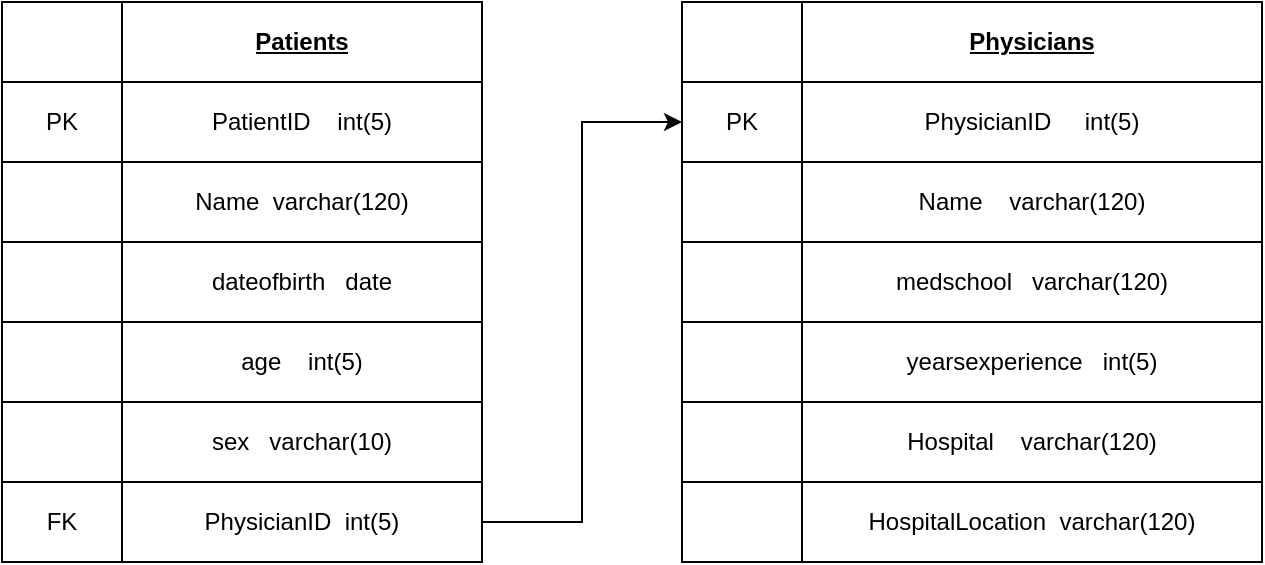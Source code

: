 <mxfile version="14.8.6" type="github">
  <diagram id="c3BmcY3r0Z-4gi71um3W" name="Page-1">
    <mxGraphModel dx="829" dy="602" grid="1" gridSize="10" guides="1" tooltips="1" connect="1" arrows="1" fold="1" page="1" pageScale="1" pageWidth="850" pageHeight="1100" math="0" shadow="0">
      <root>
        <mxCell id="0" />
        <mxCell id="1" parent="0" />
        <mxCell id="wFgXDVnAIV2HCJbL3Akw-69" value="" style="shape=table;startSize=0;container=1;collapsible=0;childLayout=tableLayout;" parent="1" vertex="1">
          <mxGeometry x="40" y="30" width="240" height="280" as="geometry" />
        </mxCell>
        <mxCell id="wFgXDVnAIV2HCJbL3Akw-70" value="" style="shape=partialRectangle;collapsible=0;dropTarget=0;pointerEvents=0;fillColor=none;top=0;left=0;bottom=0;right=0;points=[[0,0.5],[1,0.5]];portConstraint=eastwest;" parent="wFgXDVnAIV2HCJbL3Akw-69" vertex="1">
          <mxGeometry width="240" height="40" as="geometry" />
        </mxCell>
        <mxCell id="wFgXDVnAIV2HCJbL3Akw-71" value="" style="shape=partialRectangle;html=1;whiteSpace=wrap;connectable=0;overflow=hidden;fillColor=none;top=0;left=0;bottom=0;right=0;" parent="wFgXDVnAIV2HCJbL3Akw-70" vertex="1">
          <mxGeometry width="60" height="40" as="geometry" />
        </mxCell>
        <mxCell id="wFgXDVnAIV2HCJbL3Akw-72" value="&lt;b&gt;&lt;u&gt;Patients&lt;/u&gt;&lt;/b&gt;" style="shape=partialRectangle;html=1;whiteSpace=wrap;connectable=0;overflow=hidden;fillColor=none;top=0;left=0;bottom=0;right=0;" parent="wFgXDVnAIV2HCJbL3Akw-70" vertex="1">
          <mxGeometry x="60" width="180" height="40" as="geometry" />
        </mxCell>
        <mxCell id="wFgXDVnAIV2HCJbL3Akw-73" value="" style="shape=partialRectangle;collapsible=0;dropTarget=0;pointerEvents=0;fillColor=none;top=0;left=0;bottom=0;right=0;points=[[0,0.5],[1,0.5]];portConstraint=eastwest;" parent="wFgXDVnAIV2HCJbL3Akw-69" vertex="1">
          <mxGeometry y="40" width="240" height="40" as="geometry" />
        </mxCell>
        <mxCell id="wFgXDVnAIV2HCJbL3Akw-74" value="PK" style="shape=partialRectangle;html=1;whiteSpace=wrap;connectable=0;overflow=hidden;fillColor=none;top=0;left=0;bottom=0;right=0;" parent="wFgXDVnAIV2HCJbL3Akw-73" vertex="1">
          <mxGeometry width="60" height="40" as="geometry" />
        </mxCell>
        <mxCell id="wFgXDVnAIV2HCJbL3Akw-75" value="PatientID&lt;span style=&quot;white-space: pre&quot;&gt; &lt;/span&gt;&lt;span style=&quot;white-space: pre&quot;&gt; &lt;span style=&quot;white-space: pre&quot;&gt; &lt;/span&gt;&lt;span style=&quot;white-space: pre&quot;&gt; int(5)&lt;/span&gt;&lt;/span&gt;" style="shape=partialRectangle;html=1;whiteSpace=wrap;connectable=0;overflow=hidden;fillColor=none;top=0;left=0;bottom=0;right=0;" parent="wFgXDVnAIV2HCJbL3Akw-73" vertex="1">
          <mxGeometry x="60" width="180" height="40" as="geometry" />
        </mxCell>
        <mxCell id="wFgXDVnAIV2HCJbL3Akw-76" value="" style="shape=partialRectangle;collapsible=0;dropTarget=0;pointerEvents=0;fillColor=none;top=0;left=0;bottom=0;right=0;points=[[0,0.5],[1,0.5]];portConstraint=eastwest;" parent="wFgXDVnAIV2HCJbL3Akw-69" vertex="1">
          <mxGeometry y="80" width="240" height="40" as="geometry" />
        </mxCell>
        <mxCell id="wFgXDVnAIV2HCJbL3Akw-77" value="" style="shape=partialRectangle;html=1;whiteSpace=wrap;connectable=0;overflow=hidden;fillColor=none;top=0;left=0;bottom=0;right=0;" parent="wFgXDVnAIV2HCJbL3Akw-76" vertex="1">
          <mxGeometry width="60" height="40" as="geometry" />
        </mxCell>
        <mxCell id="wFgXDVnAIV2HCJbL3Akw-78" value="Name&lt;span style=&quot;white-space: pre&quot;&gt; &lt;/span&gt;&lt;span style=&quot;white-space: pre&quot;&gt; varchar(120)&lt;/span&gt;" style="shape=partialRectangle;html=1;whiteSpace=wrap;connectable=0;overflow=hidden;fillColor=none;top=0;left=0;bottom=0;right=0;" parent="wFgXDVnAIV2HCJbL3Akw-76" vertex="1">
          <mxGeometry x="60" width="180" height="40" as="geometry" />
        </mxCell>
        <mxCell id="wFgXDVnAIV2HCJbL3Akw-79" value="" style="shape=partialRectangle;collapsible=0;dropTarget=0;pointerEvents=0;fillColor=none;top=0;left=0;bottom=0;right=0;points=[[0,0.5],[1,0.5]];portConstraint=eastwest;" parent="wFgXDVnAIV2HCJbL3Akw-69" vertex="1">
          <mxGeometry y="120" width="240" height="40" as="geometry" />
        </mxCell>
        <mxCell id="wFgXDVnAIV2HCJbL3Akw-80" value="" style="shape=partialRectangle;html=1;whiteSpace=wrap;connectable=0;overflow=hidden;fillColor=none;top=0;left=0;bottom=0;right=0;" parent="wFgXDVnAIV2HCJbL3Akw-79" vertex="1">
          <mxGeometry width="60" height="40" as="geometry" />
        </mxCell>
        <mxCell id="wFgXDVnAIV2HCJbL3Akw-81" value="dateofbirth&lt;span style=&quot;white-space: pre&quot;&gt; &lt;span style=&quot;white-space: pre&quot;&gt; &lt;/span&gt;&lt;/span&gt;&lt;span style=&quot;white-space: pre&quot;&gt; date&lt;/span&gt;" style="shape=partialRectangle;html=1;whiteSpace=wrap;connectable=0;overflow=hidden;fillColor=none;top=0;left=0;bottom=0;right=0;" parent="wFgXDVnAIV2HCJbL3Akw-79" vertex="1">
          <mxGeometry x="60" width="180" height="40" as="geometry" />
        </mxCell>
        <mxCell id="wFgXDVnAIV2HCJbL3Akw-82" value="" style="shape=partialRectangle;collapsible=0;dropTarget=0;pointerEvents=0;fillColor=none;top=0;left=0;bottom=0;right=0;points=[[0,0.5],[1,0.5]];portConstraint=eastwest;" parent="wFgXDVnAIV2HCJbL3Akw-69" vertex="1">
          <mxGeometry y="160" width="240" height="40" as="geometry" />
        </mxCell>
        <mxCell id="wFgXDVnAIV2HCJbL3Akw-83" value="" style="shape=partialRectangle;html=1;whiteSpace=wrap;connectable=0;overflow=hidden;fillColor=none;top=0;left=0;bottom=0;right=0;" parent="wFgXDVnAIV2HCJbL3Akw-82" vertex="1">
          <mxGeometry width="60" height="40" as="geometry" />
        </mxCell>
        <mxCell id="wFgXDVnAIV2HCJbL3Akw-84" value="age&lt;span style=&quot;white-space: pre&quot;&gt; &lt;span style=&quot;white-space: pre&quot;&gt; &lt;/span&gt;&lt;span style=&quot;white-space: pre&quot;&gt; &lt;span style=&quot;white-space: pre&quot;&gt; int(5)&lt;/span&gt;&lt;/span&gt;&lt;/span&gt;" style="shape=partialRectangle;html=1;whiteSpace=wrap;connectable=0;overflow=hidden;fillColor=none;top=0;left=0;bottom=0;right=0;" parent="wFgXDVnAIV2HCJbL3Akw-82" vertex="1">
          <mxGeometry x="60" width="180" height="40" as="geometry" />
        </mxCell>
        <mxCell id="wFgXDVnAIV2HCJbL3Akw-85" value="" style="shape=partialRectangle;collapsible=0;dropTarget=0;pointerEvents=0;fillColor=none;top=0;left=0;bottom=0;right=0;points=[[0,0.5],[1,0.5]];portConstraint=eastwest;" parent="wFgXDVnAIV2HCJbL3Akw-69" vertex="1">
          <mxGeometry y="200" width="240" height="40" as="geometry" />
        </mxCell>
        <mxCell id="wFgXDVnAIV2HCJbL3Akw-86" value="" style="shape=partialRectangle;html=1;whiteSpace=wrap;connectable=0;overflow=hidden;fillColor=none;top=0;left=0;bottom=0;right=0;" parent="wFgXDVnAIV2HCJbL3Akw-85" vertex="1">
          <mxGeometry width="60" height="40" as="geometry" />
        </mxCell>
        <mxCell id="wFgXDVnAIV2HCJbL3Akw-87" value="sex&lt;span style=&quot;white-space: pre&quot;&gt; &lt;span style=&quot;white-space: pre&quot;&gt; &lt;span style=&quot;white-space: pre&quot;&gt; varchar(10)&lt;/span&gt;&lt;/span&gt;&lt;/span&gt;" style="shape=partialRectangle;html=1;whiteSpace=wrap;connectable=0;overflow=hidden;fillColor=none;top=0;left=0;bottom=0;right=0;" parent="wFgXDVnAIV2HCJbL3Akw-85" vertex="1">
          <mxGeometry x="60" width="180" height="40" as="geometry" />
        </mxCell>
        <mxCell id="wFgXDVnAIV2HCJbL3Akw-88" value="" style="shape=partialRectangle;collapsible=0;dropTarget=0;pointerEvents=0;fillColor=none;top=0;left=0;bottom=0;right=0;points=[[0,0.5],[1,0.5]];portConstraint=eastwest;" parent="wFgXDVnAIV2HCJbL3Akw-69" vertex="1">
          <mxGeometry y="240" width="240" height="40" as="geometry" />
        </mxCell>
        <mxCell id="wFgXDVnAIV2HCJbL3Akw-89" value="FK" style="shape=partialRectangle;html=1;whiteSpace=wrap;connectable=0;overflow=hidden;fillColor=none;top=0;left=0;bottom=0;right=0;" parent="wFgXDVnAIV2HCJbL3Akw-88" vertex="1">
          <mxGeometry width="60" height="40" as="geometry" />
        </mxCell>
        <mxCell id="wFgXDVnAIV2HCJbL3Akw-90" value="PhysicianID&lt;span style=&quot;white-space: pre&quot;&gt; &lt;/span&gt;&lt;span style=&quot;white-space: pre&quot;&gt; int(5)&lt;/span&gt;" style="shape=partialRectangle;html=1;whiteSpace=wrap;connectable=0;overflow=hidden;fillColor=none;top=0;left=0;bottom=0;right=0;" parent="wFgXDVnAIV2HCJbL3Akw-88" vertex="1">
          <mxGeometry x="60" width="180" height="40" as="geometry" />
        </mxCell>
        <mxCell id="wFgXDVnAIV2HCJbL3Akw-98" value="" style="shape=table;startSize=0;container=1;collapsible=0;childLayout=tableLayout;" parent="1" vertex="1">
          <mxGeometry x="380" y="30" width="290" height="280" as="geometry" />
        </mxCell>
        <mxCell id="wFgXDVnAIV2HCJbL3Akw-99" value="" style="shape=partialRectangle;collapsible=0;dropTarget=0;pointerEvents=0;fillColor=none;top=0;left=0;bottom=0;right=0;points=[[0,0.5],[1,0.5]];portConstraint=eastwest;" parent="wFgXDVnAIV2HCJbL3Akw-98" vertex="1">
          <mxGeometry width="290" height="40" as="geometry" />
        </mxCell>
        <mxCell id="wFgXDVnAIV2HCJbL3Akw-100" value="" style="shape=partialRectangle;html=1;whiteSpace=wrap;connectable=0;overflow=hidden;fillColor=none;top=0;left=0;bottom=0;right=0;" parent="wFgXDVnAIV2HCJbL3Akw-99" vertex="1">
          <mxGeometry width="60" height="40" as="geometry" />
        </mxCell>
        <mxCell id="wFgXDVnAIV2HCJbL3Akw-101" value="&lt;b&gt;&lt;u&gt;Physicians&lt;/u&gt;&lt;/b&gt;" style="shape=partialRectangle;html=1;whiteSpace=wrap;connectable=0;overflow=hidden;fillColor=none;top=0;left=0;bottom=0;right=0;" parent="wFgXDVnAIV2HCJbL3Akw-99" vertex="1">
          <mxGeometry x="60" width="230" height="40" as="geometry" />
        </mxCell>
        <mxCell id="wFgXDVnAIV2HCJbL3Akw-102" value="" style="shape=partialRectangle;collapsible=0;dropTarget=0;pointerEvents=0;fillColor=none;top=0;left=0;bottom=0;right=0;points=[[0,0.5],[1,0.5]];portConstraint=eastwest;" parent="wFgXDVnAIV2HCJbL3Akw-98" vertex="1">
          <mxGeometry y="40" width="290" height="40" as="geometry" />
        </mxCell>
        <mxCell id="wFgXDVnAIV2HCJbL3Akw-103" value="PK" style="shape=partialRectangle;html=1;whiteSpace=wrap;connectable=0;overflow=hidden;fillColor=none;top=0;left=0;bottom=0;right=0;" parent="wFgXDVnAIV2HCJbL3Akw-102" vertex="1">
          <mxGeometry width="60" height="40" as="geometry" />
        </mxCell>
        <mxCell id="wFgXDVnAIV2HCJbL3Akw-104" value="PhysicianID&lt;span style=&quot;white-space: pre&quot;&gt; &lt;span style=&quot;white-space: pre&quot;&gt; &lt;/span&gt;&lt;span style=&quot;white-space: pre&quot;&gt; &lt;/span&gt;&lt;/span&gt;&lt;span style=&quot;white-space: pre&quot;&gt; &lt;span style=&quot;white-space: pre&quot;&gt; int(5)&lt;/span&gt;&lt;/span&gt;" style="shape=partialRectangle;html=1;whiteSpace=wrap;connectable=0;overflow=hidden;fillColor=none;top=0;left=0;bottom=0;right=0;" parent="wFgXDVnAIV2HCJbL3Akw-102" vertex="1">
          <mxGeometry x="60" width="230" height="40" as="geometry" />
        </mxCell>
        <mxCell id="wFgXDVnAIV2HCJbL3Akw-105" value="" style="shape=partialRectangle;collapsible=0;dropTarget=0;pointerEvents=0;fillColor=none;top=0;left=0;bottom=0;right=0;points=[[0,0.5],[1,0.5]];portConstraint=eastwest;" parent="wFgXDVnAIV2HCJbL3Akw-98" vertex="1">
          <mxGeometry y="80" width="290" height="40" as="geometry" />
        </mxCell>
        <mxCell id="wFgXDVnAIV2HCJbL3Akw-106" value="" style="shape=partialRectangle;html=1;whiteSpace=wrap;connectable=0;overflow=hidden;fillColor=none;top=0;left=0;bottom=0;right=0;" parent="wFgXDVnAIV2HCJbL3Akw-105" vertex="1">
          <mxGeometry width="60" height="40" as="geometry" />
        </mxCell>
        <mxCell id="wFgXDVnAIV2HCJbL3Akw-107" value="Name&lt;span style=&quot;white-space: pre&quot;&gt; &lt;span style=&quot;white-space: pre&quot;&gt; &lt;/span&gt;&lt;span style=&quot;white-space: pre&quot;&gt; &lt;span style=&quot;white-space: pre&quot;&gt; varchar(120)&lt;/span&gt;&lt;/span&gt;&lt;/span&gt;" style="shape=partialRectangle;html=1;whiteSpace=wrap;connectable=0;overflow=hidden;fillColor=none;top=0;left=0;bottom=0;right=0;" parent="wFgXDVnAIV2HCJbL3Akw-105" vertex="1">
          <mxGeometry x="60" width="230" height="40" as="geometry" />
        </mxCell>
        <mxCell id="wFgXDVnAIV2HCJbL3Akw-108" value="" style="shape=partialRectangle;collapsible=0;dropTarget=0;pointerEvents=0;fillColor=none;top=0;left=0;bottom=0;right=0;points=[[0,0.5],[1,0.5]];portConstraint=eastwest;" parent="wFgXDVnAIV2HCJbL3Akw-98" vertex="1">
          <mxGeometry y="120" width="290" height="40" as="geometry" />
        </mxCell>
        <mxCell id="wFgXDVnAIV2HCJbL3Akw-109" value="" style="shape=partialRectangle;html=1;whiteSpace=wrap;connectable=0;overflow=hidden;fillColor=none;top=0;left=0;bottom=0;right=0;" parent="wFgXDVnAIV2HCJbL3Akw-108" vertex="1">
          <mxGeometry width="60" height="40" as="geometry" />
        </mxCell>
        <mxCell id="wFgXDVnAIV2HCJbL3Akw-110" value="medschool&lt;span style=&quot;white-space: pre&quot;&gt; &lt;span style=&quot;white-space: pre&quot;&gt; &lt;/span&gt;&lt;span style=&quot;white-space: pre&quot;&gt; varchar(120)&lt;/span&gt;&lt;/span&gt;" style="shape=partialRectangle;html=1;whiteSpace=wrap;connectable=0;overflow=hidden;fillColor=none;top=0;left=0;bottom=0;right=0;" parent="wFgXDVnAIV2HCJbL3Akw-108" vertex="1">
          <mxGeometry x="60" width="230" height="40" as="geometry" />
        </mxCell>
        <mxCell id="wFgXDVnAIV2HCJbL3Akw-111" value="" style="shape=partialRectangle;collapsible=0;dropTarget=0;pointerEvents=0;fillColor=none;top=0;left=0;bottom=0;right=0;points=[[0,0.5],[1,0.5]];portConstraint=eastwest;" parent="wFgXDVnAIV2HCJbL3Akw-98" vertex="1">
          <mxGeometry y="160" width="290" height="40" as="geometry" />
        </mxCell>
        <mxCell id="wFgXDVnAIV2HCJbL3Akw-112" value="" style="shape=partialRectangle;html=1;whiteSpace=wrap;connectable=0;overflow=hidden;fillColor=none;top=0;left=0;bottom=0;right=0;" parent="wFgXDVnAIV2HCJbL3Akw-111" vertex="1">
          <mxGeometry width="60" height="40" as="geometry" />
        </mxCell>
        <mxCell id="wFgXDVnAIV2HCJbL3Akw-113" value="yearsexperience&lt;span style=&quot;white-space: pre&quot;&gt; &lt;/span&gt;&lt;span style=&quot;white-space: pre&quot;&gt; &lt;span style=&quot;white-space: pre&quot;&gt; int(5)&lt;/span&gt;&lt;/span&gt;" style="shape=partialRectangle;html=1;whiteSpace=wrap;connectable=0;overflow=hidden;fillColor=none;top=0;left=0;bottom=0;right=0;" parent="wFgXDVnAIV2HCJbL3Akw-111" vertex="1">
          <mxGeometry x="60" width="230" height="40" as="geometry" />
        </mxCell>
        <mxCell id="wFgXDVnAIV2HCJbL3Akw-114" value="" style="shape=partialRectangle;collapsible=0;dropTarget=0;pointerEvents=0;fillColor=none;top=0;left=0;bottom=0;right=0;points=[[0,0.5],[1,0.5]];portConstraint=eastwest;" parent="wFgXDVnAIV2HCJbL3Akw-98" vertex="1">
          <mxGeometry y="200" width="290" height="40" as="geometry" />
        </mxCell>
        <mxCell id="wFgXDVnAIV2HCJbL3Akw-115" value="" style="shape=partialRectangle;html=1;whiteSpace=wrap;connectable=0;overflow=hidden;fillColor=none;top=0;left=0;bottom=0;right=0;" parent="wFgXDVnAIV2HCJbL3Akw-114" vertex="1">
          <mxGeometry width="60" height="40" as="geometry" />
        </mxCell>
        <mxCell id="wFgXDVnAIV2HCJbL3Akw-116" value="Hospital&lt;span style=&quot;white-space: pre&quot;&gt; &lt;span style=&quot;white-space: pre&quot;&gt; &lt;span style=&quot;white-space: pre&quot;&gt; &lt;span style=&quot;white-space: pre&quot;&gt; varchar(120)&lt;/span&gt;&lt;/span&gt;&lt;/span&gt;&lt;/span&gt;" style="shape=partialRectangle;html=1;whiteSpace=wrap;connectable=0;overflow=hidden;fillColor=none;top=0;left=0;bottom=0;right=0;" parent="wFgXDVnAIV2HCJbL3Akw-114" vertex="1">
          <mxGeometry x="60" width="230" height="40" as="geometry" />
        </mxCell>
        <mxCell id="wFgXDVnAIV2HCJbL3Akw-117" value="" style="shape=partialRectangle;collapsible=0;dropTarget=0;pointerEvents=0;fillColor=none;top=0;left=0;bottom=0;right=0;points=[[0,0.5],[1,0.5]];portConstraint=eastwest;" parent="wFgXDVnAIV2HCJbL3Akw-98" vertex="1">
          <mxGeometry y="240" width="290" height="40" as="geometry" />
        </mxCell>
        <mxCell id="wFgXDVnAIV2HCJbL3Akw-118" value="" style="shape=partialRectangle;html=1;whiteSpace=wrap;connectable=0;overflow=hidden;fillColor=none;top=0;left=0;bottom=0;right=0;" parent="wFgXDVnAIV2HCJbL3Akw-117" vertex="1">
          <mxGeometry width="60" height="40" as="geometry" />
        </mxCell>
        <mxCell id="wFgXDVnAIV2HCJbL3Akw-119" value="HospitalLocation&lt;span style=&quot;white-space: pre&quot;&gt; &lt;span style=&quot;white-space: pre&quot;&gt; &lt;span style=&quot;white-space: pre&quot;&gt;varchar(120)&lt;/span&gt;&lt;/span&gt;&lt;/span&gt;" style="shape=partialRectangle;html=1;whiteSpace=wrap;connectable=0;overflow=hidden;fillColor=none;top=0;left=0;bottom=0;right=0;" parent="wFgXDVnAIV2HCJbL3Akw-117" vertex="1">
          <mxGeometry x="60" width="230" height="40" as="geometry" />
        </mxCell>
        <mxCell id="wFgXDVnAIV2HCJbL3Akw-128" value="" style="edgeStyle=orthogonalEdgeStyle;rounded=0;orthogonalLoop=1;jettySize=auto;html=1;entryX=0;entryY=0.5;entryDx=0;entryDy=0;exitX=1;exitY=0.5;exitDx=0;exitDy=0;" parent="1" source="wFgXDVnAIV2HCJbL3Akw-88" target="wFgXDVnAIV2HCJbL3Akw-102" edge="1">
          <mxGeometry relative="1" as="geometry" />
        </mxCell>
      </root>
    </mxGraphModel>
  </diagram>
</mxfile>
